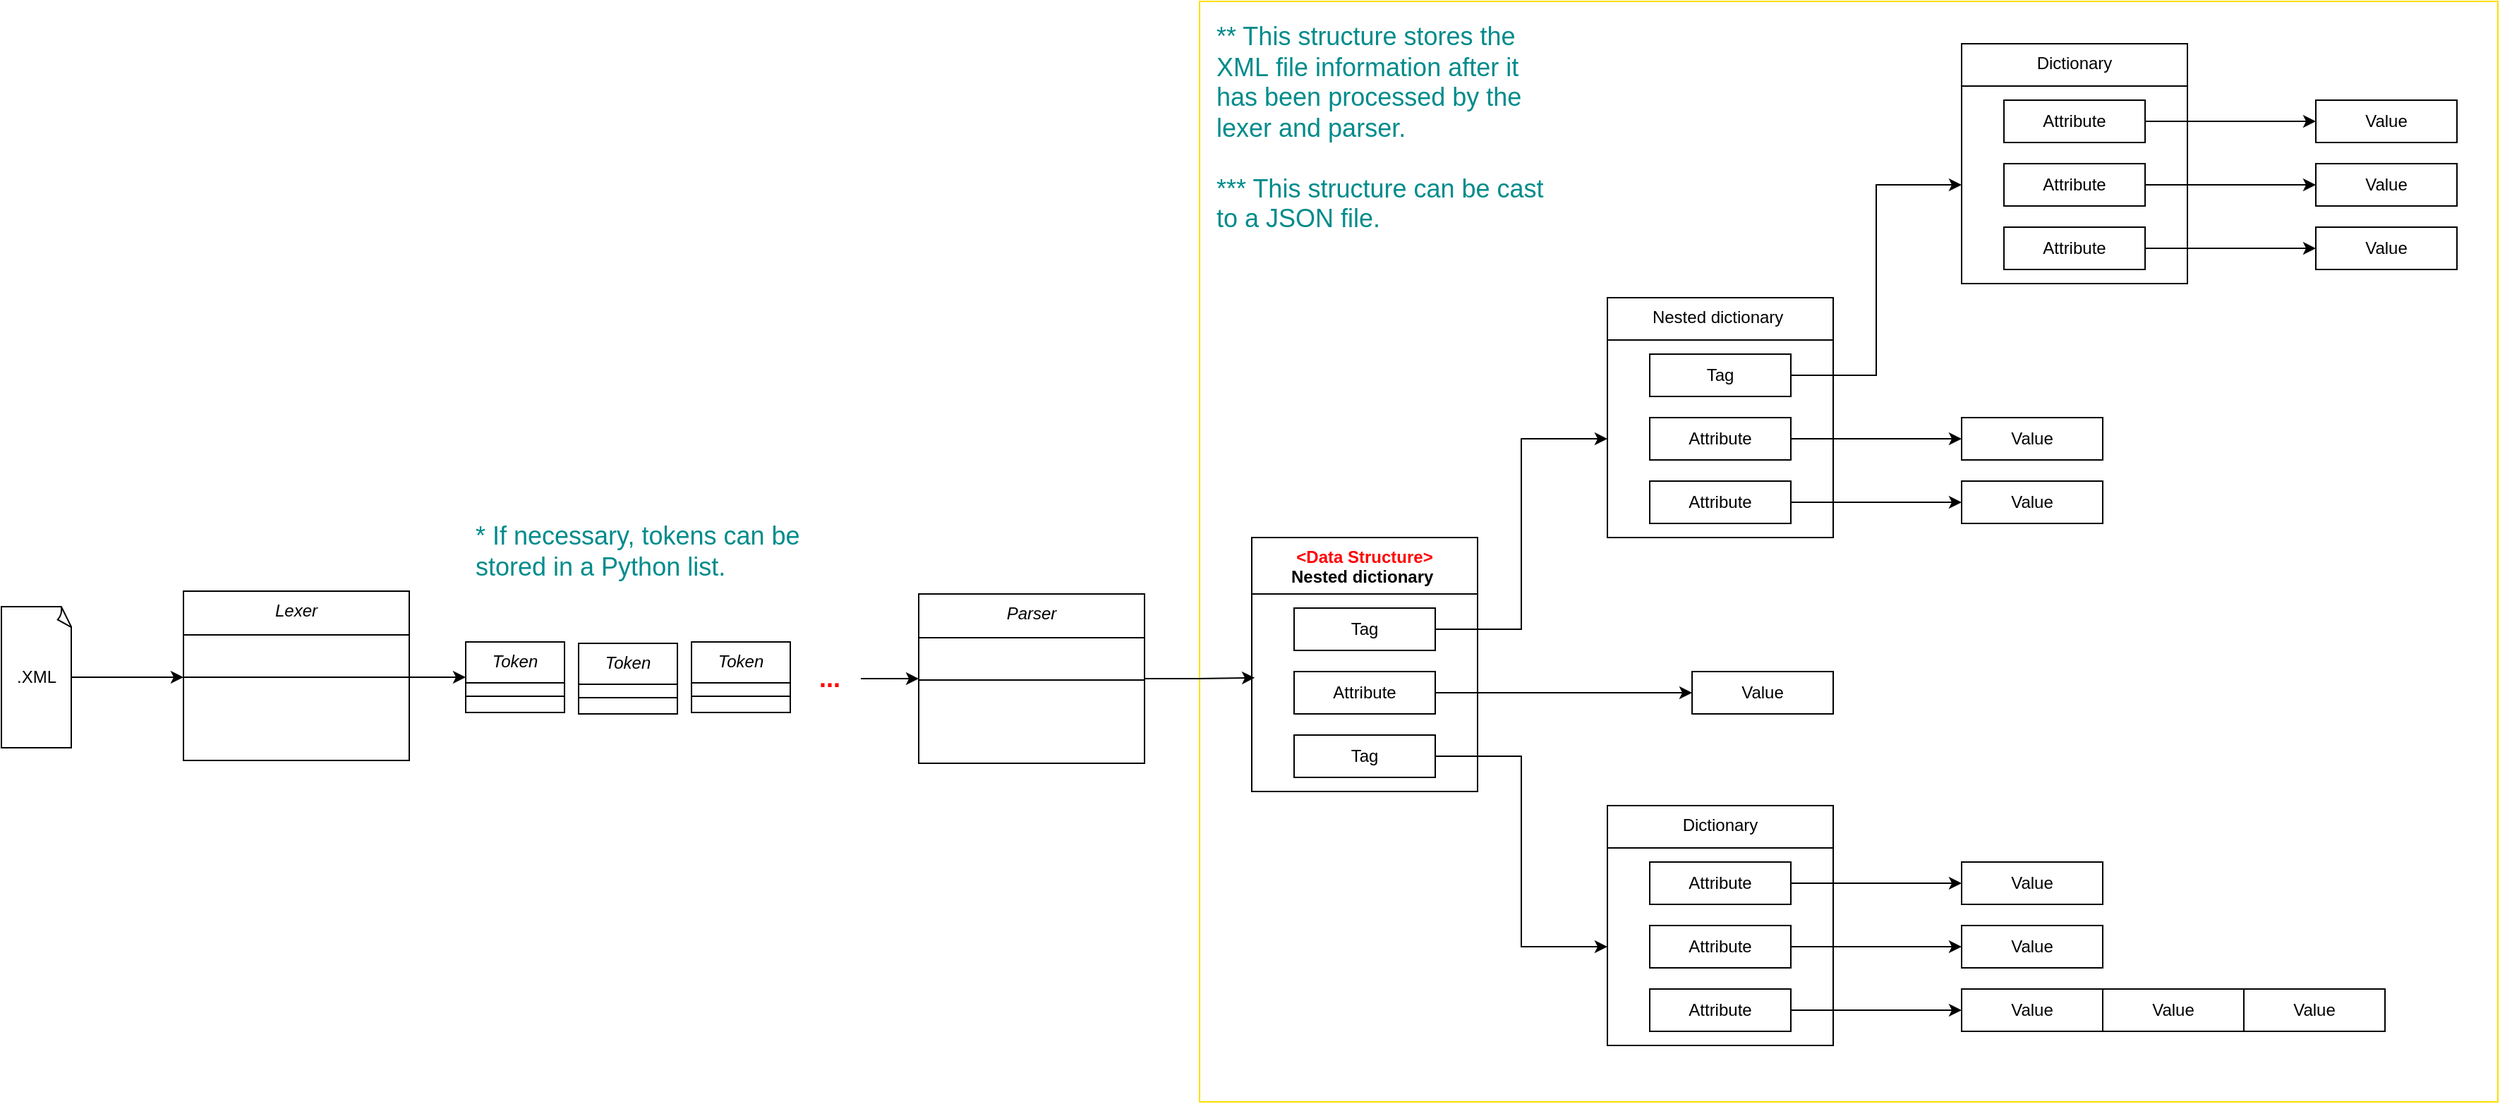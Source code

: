 <mxfile version="24.7.7">
  <diagram id="jm9VSdANUOPFTr-E-IFy" name="Page-2">
    <mxGraphModel dx="1637" dy="1776" grid="1" gridSize="10" guides="1" tooltips="1" connect="1" arrows="1" fold="1" page="1" pageScale="1" pageWidth="827" pageHeight="1169" math="0" shadow="0">
      <root>
        <mxCell id="0" />
        <mxCell id="1" parent="0" />
        <mxCell id="j0ppiQcgTKcH_2iR6rAA-100" value="" style="rounded=0;whiteSpace=wrap;html=1;strokeColor=#FFDD00;" parent="1" vertex="1">
          <mxGeometry x="630" y="-380" width="920" height="780" as="geometry" />
        </mxCell>
        <mxCell id="j0ppiQcgTKcH_2iR6rAA-8" value="" style="edgeStyle=orthogonalEdgeStyle;rounded=0;orthogonalLoop=1;jettySize=auto;html=1;" parent="1" source="aroPMKwMf-44J-K80OQs-1" target="j0ppiQcgTKcH_2iR6rAA-5" edge="1">
          <mxGeometry relative="1" as="geometry" />
        </mxCell>
        <mxCell id="aroPMKwMf-44J-K80OQs-1" value=".XML" style="whiteSpace=wrap;html=1;shape=mxgraph.basic.document" parent="1" vertex="1">
          <mxGeometry x="-219" y="49" width="50" height="100" as="geometry" />
        </mxCell>
        <mxCell id="j0ppiQcgTKcH_2iR6rAA-1" value="Lexer" style="swimlane;fontStyle=2;align=center;verticalAlign=top;childLayout=stackLayout;horizontal=1;startSize=31;horizontalStack=0;resizeParent=1;resizeLast=0;collapsible=1;marginBottom=0;rounded=0;shadow=0;strokeWidth=1;" parent="1" vertex="1">
          <mxGeometry x="-90" y="38" width="160" height="120" as="geometry">
            <mxRectangle x="230" y="140" width="160" height="26" as="alternateBounds" />
          </mxGeometry>
        </mxCell>
        <mxCell id="j0ppiQcgTKcH_2iR6rAA-5" value="" style="line;html=1;strokeWidth=1;align=left;verticalAlign=middle;spacingTop=-1;spacingLeft=3;spacingRight=3;rotatable=0;labelPosition=right;points=[];portConstraint=eastwest;" parent="j0ppiQcgTKcH_2iR6rAA-1" vertex="1">
          <mxGeometry y="31" width="160" height="60" as="geometry" />
        </mxCell>
        <mxCell id="j0ppiQcgTKcH_2iR6rAA-11" value="Parser" style="swimlane;fontStyle=2;align=center;verticalAlign=top;childLayout=stackLayout;horizontal=1;startSize=31;horizontalStack=0;resizeParent=1;resizeLast=0;collapsible=1;marginBottom=0;rounded=0;shadow=0;strokeWidth=1;" parent="1" vertex="1">
          <mxGeometry x="431" y="40" width="160" height="120" as="geometry">
            <mxRectangle x="230" y="140" width="160" height="26" as="alternateBounds" />
          </mxGeometry>
        </mxCell>
        <mxCell id="j0ppiQcgTKcH_2iR6rAA-12" value="" style="line;html=1;strokeWidth=1;align=left;verticalAlign=middle;spacingTop=-1;spacingLeft=3;spacingRight=3;rotatable=0;labelPosition=right;points=[];portConstraint=eastwest;" parent="j0ppiQcgTKcH_2iR6rAA-11" vertex="1">
          <mxGeometry y="31" width="160" height="60" as="geometry" />
        </mxCell>
        <mxCell id="j0ppiQcgTKcH_2iR6rAA-15" value="&lt;span style=&quot;font-weight: normal;&quot;&gt;Nested dictionary&amp;nbsp;&lt;/span&gt;" style="swimlane;fontStyle=1;align=center;verticalAlign=top;childLayout=stackLayout;horizontal=1;startSize=30;horizontalStack=0;resizeParent=1;resizeParentMax=0;resizeLast=0;collapsible=0;marginBottom=0;html=1;whiteSpace=wrap;" parent="1" vertex="1">
          <mxGeometry x="919" y="-170" width="160" height="170" as="geometry" />
        </mxCell>
        <mxCell id="j0ppiQcgTKcH_2iR6rAA-17" value="" style="swimlane;fontStyle=1;align=center;verticalAlign=top;horizontal=1;startSize=0;collapsible=0;marginBottom=0;html=1;strokeColor=none;fillColor=none;" parent="j0ppiQcgTKcH_2iR6rAA-15" vertex="1">
          <mxGeometry y="30" width="160" height="140" as="geometry" />
        </mxCell>
        <mxCell id="j0ppiQcgTKcH_2iR6rAA-18" value="Tag" style="html=1;align=center;verticalAlign=middle;rotatable=0;whiteSpace=wrap;" parent="j0ppiQcgTKcH_2iR6rAA-17" vertex="1">
          <mxGeometry width="100" height="30" relative="1" as="geometry">
            <mxPoint x="30" y="10" as="offset" />
          </mxGeometry>
        </mxCell>
        <mxCell id="j0ppiQcgTKcH_2iR6rAA-19" value="Attribute" style="html=1;align=center;verticalAlign=middle;rotatable=0;whiteSpace=wrap;" parent="j0ppiQcgTKcH_2iR6rAA-17" vertex="1">
          <mxGeometry width="100" height="30" relative="1" as="geometry">
            <mxPoint x="30" y="55" as="offset" />
          </mxGeometry>
        </mxCell>
        <mxCell id="j0ppiQcgTKcH_2iR6rAA-23" value="Attribute" style="html=1;align=center;verticalAlign=middle;rotatable=0;whiteSpace=wrap;" parent="j0ppiQcgTKcH_2iR6rAA-17" vertex="1">
          <mxGeometry x="30" y="100" width="100" height="30" as="geometry" />
        </mxCell>
        <mxCell id="j0ppiQcgTKcH_2iR6rAA-34" value="&lt;font style=&quot;&quot; color=&quot;#ff0000&quot;&gt;&amp;lt;Data Structure&amp;gt;&lt;/font&gt;&lt;div&gt;Nested dictionary&amp;nbsp;&lt;/div&gt;" style="swimlane;fontStyle=1;align=center;verticalAlign=top;childLayout=stackLayout;horizontal=1;startSize=40;horizontalStack=0;resizeParent=1;resizeParentMax=0;resizeLast=0;collapsible=0;marginBottom=0;html=1;whiteSpace=wrap;" parent="1" vertex="1">
          <mxGeometry x="667" width="160" height="180" as="geometry" />
        </mxCell>
        <mxCell id="j0ppiQcgTKcH_2iR6rAA-35" value="" style="swimlane;fontStyle=1;align=center;verticalAlign=top;horizontal=1;startSize=0;collapsible=0;marginBottom=0;html=1;strokeColor=none;fillColor=none;" parent="j0ppiQcgTKcH_2iR6rAA-34" vertex="1">
          <mxGeometry y="40" width="160" height="140" as="geometry" />
        </mxCell>
        <mxCell id="j0ppiQcgTKcH_2iR6rAA-36" value="Tag" style="html=1;align=center;verticalAlign=middle;rotatable=0;whiteSpace=wrap;" parent="j0ppiQcgTKcH_2iR6rAA-35" vertex="1">
          <mxGeometry width="100" height="30" relative="1" as="geometry">
            <mxPoint x="30" y="10" as="offset" />
          </mxGeometry>
        </mxCell>
        <mxCell id="j0ppiQcgTKcH_2iR6rAA-37" value="Attribute" style="html=1;align=center;verticalAlign=middle;rotatable=0;whiteSpace=wrap;" parent="j0ppiQcgTKcH_2iR6rAA-35" vertex="1">
          <mxGeometry width="100" height="30" relative="1" as="geometry">
            <mxPoint x="30" y="55" as="offset" />
          </mxGeometry>
        </mxCell>
        <mxCell id="j0ppiQcgTKcH_2iR6rAA-38" value="Tag" style="html=1;align=center;verticalAlign=middle;rotatable=0;whiteSpace=wrap;" parent="j0ppiQcgTKcH_2iR6rAA-35" vertex="1">
          <mxGeometry x="30" y="100" width="100" height="30" as="geometry" />
        </mxCell>
        <mxCell id="j0ppiQcgTKcH_2iR6rAA-40" value="&lt;span style=&quot;font-weight: normal;&quot;&gt;&amp;nbsp;Dictionary&amp;nbsp;&lt;/span&gt;" style="swimlane;fontStyle=1;align=center;verticalAlign=top;childLayout=stackLayout;horizontal=1;startSize=30;horizontalStack=0;resizeParent=1;resizeParentMax=0;resizeLast=0;collapsible=0;marginBottom=0;html=1;whiteSpace=wrap;" parent="1" vertex="1">
          <mxGeometry x="919" y="190" width="160" height="170" as="geometry" />
        </mxCell>
        <mxCell id="j0ppiQcgTKcH_2iR6rAA-41" value="" style="swimlane;fontStyle=1;align=center;verticalAlign=top;horizontal=1;startSize=0;collapsible=0;marginBottom=0;html=1;strokeColor=none;fillColor=none;" parent="j0ppiQcgTKcH_2iR6rAA-40" vertex="1">
          <mxGeometry y="30" width="160" height="140" as="geometry" />
        </mxCell>
        <mxCell id="j0ppiQcgTKcH_2iR6rAA-42" value="Attribute" style="html=1;align=center;verticalAlign=middle;rotatable=0;whiteSpace=wrap;" parent="j0ppiQcgTKcH_2iR6rAA-41" vertex="1">
          <mxGeometry width="100" height="30" relative="1" as="geometry">
            <mxPoint x="30" y="10" as="offset" />
          </mxGeometry>
        </mxCell>
        <mxCell id="j0ppiQcgTKcH_2iR6rAA-43" value="Attribute" style="html=1;align=center;verticalAlign=middle;rotatable=0;whiteSpace=wrap;" parent="j0ppiQcgTKcH_2iR6rAA-41" vertex="1">
          <mxGeometry width="100" height="30" relative="1" as="geometry">
            <mxPoint x="30" y="55" as="offset" />
          </mxGeometry>
        </mxCell>
        <mxCell id="j0ppiQcgTKcH_2iR6rAA-44" value="Attribute" style="html=1;align=center;verticalAlign=middle;rotatable=0;whiteSpace=wrap;" parent="j0ppiQcgTKcH_2iR6rAA-41" vertex="1">
          <mxGeometry x="30" y="100" width="100" height="30" as="geometry" />
        </mxCell>
        <mxCell id="j0ppiQcgTKcH_2iR6rAA-45" value="Value" style="html=1;align=center;verticalAlign=middle;rotatable=0;whiteSpace=wrap;" parent="1" vertex="1">
          <mxGeometry x="979" y="95" width="100" height="30" as="geometry" />
        </mxCell>
        <mxCell id="j0ppiQcgTKcH_2iR6rAA-46" style="edgeStyle=orthogonalEdgeStyle;rounded=0;orthogonalLoop=1;jettySize=auto;html=1;entryX=0;entryY=0.5;entryDx=0;entryDy=0;" parent="1" source="j0ppiQcgTKcH_2iR6rAA-37" target="j0ppiQcgTKcH_2iR6rAA-45" edge="1">
          <mxGeometry relative="1" as="geometry" />
        </mxCell>
        <mxCell id="j0ppiQcgTKcH_2iR6rAA-47" style="edgeStyle=orthogonalEdgeStyle;rounded=0;orthogonalLoop=1;jettySize=auto;html=1;entryX=0;entryY=0.5;entryDx=0;entryDy=0;" parent="1" source="j0ppiQcgTKcH_2iR6rAA-36" target="j0ppiQcgTKcH_2iR6rAA-17" edge="1">
          <mxGeometry relative="1" as="geometry" />
        </mxCell>
        <mxCell id="j0ppiQcgTKcH_2iR6rAA-48" style="edgeStyle=orthogonalEdgeStyle;rounded=0;orthogonalLoop=1;jettySize=auto;html=1;exitX=1;exitY=0.5;exitDx=0;exitDy=0;entryX=0;entryY=0.5;entryDx=0;entryDy=0;" parent="1" source="j0ppiQcgTKcH_2iR6rAA-38" target="j0ppiQcgTKcH_2iR6rAA-41" edge="1">
          <mxGeometry relative="1" as="geometry" />
        </mxCell>
        <mxCell id="j0ppiQcgTKcH_2iR6rAA-51" value="Value" style="html=1;align=center;verticalAlign=middle;rotatable=0;whiteSpace=wrap;" parent="1" vertex="1">
          <mxGeometry x="1170" y="230" width="100" height="30" as="geometry" />
        </mxCell>
        <mxCell id="j0ppiQcgTKcH_2iR6rAA-52" style="edgeStyle=orthogonalEdgeStyle;rounded=0;orthogonalLoop=1;jettySize=auto;html=1;exitX=1;exitY=0.5;exitDx=0;exitDy=0;" parent="1" source="j0ppiQcgTKcH_2iR6rAA-42" target="j0ppiQcgTKcH_2iR6rAA-51" edge="1">
          <mxGeometry relative="1" as="geometry" />
        </mxCell>
        <mxCell id="j0ppiQcgTKcH_2iR6rAA-53" style="edgeStyle=orthogonalEdgeStyle;rounded=0;orthogonalLoop=1;jettySize=auto;html=1;exitX=0.5;exitY=1;exitDx=0;exitDy=0;" parent="1" source="j0ppiQcgTKcH_2iR6rAA-51" target="j0ppiQcgTKcH_2iR6rAA-51" edge="1">
          <mxGeometry relative="1" as="geometry" />
        </mxCell>
        <mxCell id="j0ppiQcgTKcH_2iR6rAA-54" value="Value" style="html=1;align=center;verticalAlign=middle;rotatable=0;whiteSpace=wrap;" parent="1" vertex="1">
          <mxGeometry x="1170" y="275" width="100" height="30" as="geometry" />
        </mxCell>
        <mxCell id="j0ppiQcgTKcH_2iR6rAA-55" style="edgeStyle=orthogonalEdgeStyle;rounded=0;orthogonalLoop=1;jettySize=auto;html=1;exitX=1;exitY=0.5;exitDx=0;exitDy=0;" parent="1" source="j0ppiQcgTKcH_2iR6rAA-43" target="j0ppiQcgTKcH_2iR6rAA-54" edge="1">
          <mxGeometry relative="1" as="geometry" />
        </mxCell>
        <mxCell id="j0ppiQcgTKcH_2iR6rAA-56" value="Value" style="html=1;align=center;verticalAlign=middle;rotatable=0;whiteSpace=wrap;" parent="1" vertex="1">
          <mxGeometry x="1170" y="320" width="100" height="30" as="geometry" />
        </mxCell>
        <mxCell id="j0ppiQcgTKcH_2iR6rAA-59" style="edgeStyle=orthogonalEdgeStyle;rounded=0;orthogonalLoop=1;jettySize=auto;html=1;exitX=1;exitY=0.5;exitDx=0;exitDy=0;entryX=0;entryY=0.5;entryDx=0;entryDy=0;" parent="1" source="j0ppiQcgTKcH_2iR6rAA-44" target="j0ppiQcgTKcH_2iR6rAA-56" edge="1">
          <mxGeometry relative="1" as="geometry" />
        </mxCell>
        <mxCell id="j0ppiQcgTKcH_2iR6rAA-60" value="&lt;span style=&quot;font-weight: normal;&quot;&gt;&amp;nbsp;Dictionary&amp;nbsp;&lt;/span&gt;" style="swimlane;fontStyle=1;align=center;verticalAlign=top;childLayout=stackLayout;horizontal=1;startSize=30;horizontalStack=0;resizeParent=1;resizeParentMax=0;resizeLast=0;collapsible=0;marginBottom=0;html=1;whiteSpace=wrap;" parent="1" vertex="1">
          <mxGeometry x="1170" y="-350" width="160" height="170" as="geometry" />
        </mxCell>
        <mxCell id="j0ppiQcgTKcH_2iR6rAA-61" value="" style="swimlane;fontStyle=1;align=center;verticalAlign=top;horizontal=1;startSize=0;collapsible=0;marginBottom=0;html=1;strokeColor=none;fillColor=none;" parent="j0ppiQcgTKcH_2iR6rAA-60" vertex="1">
          <mxGeometry y="30" width="160" height="140" as="geometry" />
        </mxCell>
        <mxCell id="j0ppiQcgTKcH_2iR6rAA-62" value="Attribute" style="html=1;align=center;verticalAlign=middle;rotatable=0;whiteSpace=wrap;" parent="j0ppiQcgTKcH_2iR6rAA-61" vertex="1">
          <mxGeometry width="100" height="30" relative="1" as="geometry">
            <mxPoint x="30" y="10" as="offset" />
          </mxGeometry>
        </mxCell>
        <mxCell id="j0ppiQcgTKcH_2iR6rAA-63" value="Attribute" style="html=1;align=center;verticalAlign=middle;rotatable=0;whiteSpace=wrap;" parent="j0ppiQcgTKcH_2iR6rAA-61" vertex="1">
          <mxGeometry width="100" height="30" relative="1" as="geometry">
            <mxPoint x="30" y="55" as="offset" />
          </mxGeometry>
        </mxCell>
        <mxCell id="j0ppiQcgTKcH_2iR6rAA-64" value="Attribute" style="html=1;align=center;verticalAlign=middle;rotatable=0;whiteSpace=wrap;" parent="j0ppiQcgTKcH_2iR6rAA-61" vertex="1">
          <mxGeometry x="30" y="100" width="100" height="30" as="geometry" />
        </mxCell>
        <mxCell id="j0ppiQcgTKcH_2iR6rAA-65" value="Value" style="html=1;align=center;verticalAlign=middle;rotatable=0;whiteSpace=wrap;" parent="1" vertex="1">
          <mxGeometry x="1421" y="-310" width="100" height="30" as="geometry" />
        </mxCell>
        <mxCell id="j0ppiQcgTKcH_2iR6rAA-66" style="edgeStyle=orthogonalEdgeStyle;rounded=0;orthogonalLoop=1;jettySize=auto;html=1;exitX=1;exitY=0.5;exitDx=0;exitDy=0;" parent="1" source="j0ppiQcgTKcH_2iR6rAA-62" target="j0ppiQcgTKcH_2iR6rAA-65" edge="1">
          <mxGeometry relative="1" as="geometry" />
        </mxCell>
        <mxCell id="j0ppiQcgTKcH_2iR6rAA-67" style="edgeStyle=orthogonalEdgeStyle;rounded=0;orthogonalLoop=1;jettySize=auto;html=1;exitX=0.5;exitY=1;exitDx=0;exitDy=0;" parent="1" source="j0ppiQcgTKcH_2iR6rAA-65" target="j0ppiQcgTKcH_2iR6rAA-65" edge="1">
          <mxGeometry relative="1" as="geometry" />
        </mxCell>
        <mxCell id="j0ppiQcgTKcH_2iR6rAA-68" value="Value" style="html=1;align=center;verticalAlign=middle;rotatable=0;whiteSpace=wrap;" parent="1" vertex="1">
          <mxGeometry x="1421" y="-265" width="100" height="30" as="geometry" />
        </mxCell>
        <mxCell id="j0ppiQcgTKcH_2iR6rAA-69" style="edgeStyle=orthogonalEdgeStyle;rounded=0;orthogonalLoop=1;jettySize=auto;html=1;exitX=1;exitY=0.5;exitDx=0;exitDy=0;" parent="1" source="j0ppiQcgTKcH_2iR6rAA-63" target="j0ppiQcgTKcH_2iR6rAA-68" edge="1">
          <mxGeometry relative="1" as="geometry" />
        </mxCell>
        <mxCell id="j0ppiQcgTKcH_2iR6rAA-70" value="Value" style="html=1;align=center;verticalAlign=middle;rotatable=0;whiteSpace=wrap;" parent="1" vertex="1">
          <mxGeometry x="1421" y="-220" width="100" height="30" as="geometry" />
        </mxCell>
        <mxCell id="j0ppiQcgTKcH_2iR6rAA-71" style="edgeStyle=orthogonalEdgeStyle;rounded=0;orthogonalLoop=1;jettySize=auto;html=1;exitX=1;exitY=0.5;exitDx=0;exitDy=0;entryX=0;entryY=0.5;entryDx=0;entryDy=0;" parent="1" source="j0ppiQcgTKcH_2iR6rAA-64" target="j0ppiQcgTKcH_2iR6rAA-70" edge="1">
          <mxGeometry relative="1" as="geometry" />
        </mxCell>
        <mxCell id="j0ppiQcgTKcH_2iR6rAA-72" style="edgeStyle=orthogonalEdgeStyle;rounded=0;orthogonalLoop=1;jettySize=auto;html=1;entryX=0;entryY=0.5;entryDx=0;entryDy=0;" parent="1" source="j0ppiQcgTKcH_2iR6rAA-18" target="j0ppiQcgTKcH_2iR6rAA-61" edge="1">
          <mxGeometry relative="1" as="geometry" />
        </mxCell>
        <mxCell id="j0ppiQcgTKcH_2iR6rAA-73" value="Value" style="html=1;align=center;verticalAlign=middle;rotatable=0;whiteSpace=wrap;" parent="1" vertex="1">
          <mxGeometry x="1170" y="-85" width="100" height="30" as="geometry" />
        </mxCell>
        <mxCell id="j0ppiQcgTKcH_2iR6rAA-74" style="edgeStyle=orthogonalEdgeStyle;rounded=0;orthogonalLoop=1;jettySize=auto;html=1;exitX=1;exitY=0.5;exitDx=0;exitDy=0;" parent="1" source="j0ppiQcgTKcH_2iR6rAA-19" target="j0ppiQcgTKcH_2iR6rAA-73" edge="1">
          <mxGeometry relative="1" as="geometry" />
        </mxCell>
        <mxCell id="j0ppiQcgTKcH_2iR6rAA-75" value="Value" style="html=1;align=center;verticalAlign=middle;rotatable=0;whiteSpace=wrap;" parent="1" vertex="1">
          <mxGeometry x="1170" y="-40" width="100" height="30" as="geometry" />
        </mxCell>
        <mxCell id="j0ppiQcgTKcH_2iR6rAA-77" style="edgeStyle=orthogonalEdgeStyle;rounded=0;orthogonalLoop=1;jettySize=auto;html=1;exitX=1;exitY=0.5;exitDx=0;exitDy=0;entryX=0;entryY=0.5;entryDx=0;entryDy=0;" parent="1" source="j0ppiQcgTKcH_2iR6rAA-23" target="j0ppiQcgTKcH_2iR6rAA-75" edge="1">
          <mxGeometry relative="1" as="geometry" />
        </mxCell>
        <mxCell id="j0ppiQcgTKcH_2iR6rAA-80" value="Token&#xa;" style="swimlane;fontStyle=2;align=center;verticalAlign=top;childLayout=stackLayout;horizontal=1;startSize=29;horizontalStack=0;resizeParent=1;resizeLast=0;collapsible=1;marginBottom=0;rounded=0;shadow=0;strokeWidth=1;" parent="1" vertex="1">
          <mxGeometry x="110" y="74" width="70" height="50" as="geometry">
            <mxRectangle x="220" y="-130" width="160" height="26" as="alternateBounds" />
          </mxGeometry>
        </mxCell>
        <mxCell id="j0ppiQcgTKcH_2iR6rAA-81" value="" style="line;html=1;strokeWidth=1;align=left;verticalAlign=middle;spacingTop=-1;spacingLeft=3;spacingRight=3;rotatable=0;labelPosition=right;points=[];portConstraint=eastwest;" parent="j0ppiQcgTKcH_2iR6rAA-80" vertex="1">
          <mxGeometry y="29" width="70" height="19" as="geometry" />
        </mxCell>
        <mxCell id="j0ppiQcgTKcH_2iR6rAA-83" value="Token" style="swimlane;fontStyle=2;align=center;verticalAlign=top;childLayout=stackLayout;horizontal=1;startSize=29;horizontalStack=0;resizeParent=1;resizeLast=0;collapsible=1;marginBottom=0;rounded=0;shadow=0;strokeWidth=1;" parent="1" vertex="1">
          <mxGeometry x="190" y="75" width="70" height="50" as="geometry">
            <mxRectangle x="220" y="-130" width="160" height="26" as="alternateBounds" />
          </mxGeometry>
        </mxCell>
        <mxCell id="j0ppiQcgTKcH_2iR6rAA-84" value="" style="line;html=1;strokeWidth=1;align=left;verticalAlign=middle;spacingTop=-1;spacingLeft=3;spacingRight=3;rotatable=0;labelPosition=right;points=[];portConstraint=eastwest;" parent="j0ppiQcgTKcH_2iR6rAA-83" vertex="1">
          <mxGeometry y="29" width="70" height="19" as="geometry" />
        </mxCell>
        <mxCell id="j0ppiQcgTKcH_2iR6rAA-85" value="Token" style="swimlane;fontStyle=2;align=center;verticalAlign=top;childLayout=stackLayout;horizontal=1;startSize=29;horizontalStack=0;resizeParent=1;resizeLast=0;collapsible=1;marginBottom=0;rounded=0;shadow=0;strokeWidth=1;" parent="1" vertex="1">
          <mxGeometry x="270" y="74" width="70" height="50" as="geometry">
            <mxRectangle x="220" y="-130" width="160" height="26" as="alternateBounds" />
          </mxGeometry>
        </mxCell>
        <mxCell id="j0ppiQcgTKcH_2iR6rAA-86" value="" style="line;html=1;strokeWidth=1;align=left;verticalAlign=middle;spacingTop=-1;spacingLeft=3;spacingRight=3;rotatable=0;labelPosition=right;points=[];portConstraint=eastwest;" parent="j0ppiQcgTKcH_2iR6rAA-85" vertex="1">
          <mxGeometry y="29" width="70" height="19" as="geometry" />
        </mxCell>
        <mxCell id="j0ppiQcgTKcH_2iR6rAA-98" style="edgeStyle=orthogonalEdgeStyle;rounded=0;orthogonalLoop=1;jettySize=auto;html=1;entryX=0;entryY=0.5;entryDx=0;entryDy=0;" parent="1" source="j0ppiQcgTKcH_2iR6rAA-87" target="j0ppiQcgTKcH_2iR6rAA-11" edge="1">
          <mxGeometry relative="1" as="geometry" />
        </mxCell>
        <mxCell id="j0ppiQcgTKcH_2iR6rAA-87" value="&lt;b&gt;&lt;font style=&quot;font-size: 18px;&quot; color=&quot;#ff0000&quot;&gt;...&amp;nbsp;&lt;/font&gt;&lt;/b&gt;" style="text;html=1;align=center;verticalAlign=middle;resizable=0;points=[];autosize=1;strokeColor=none;fillColor=none;" parent="1" vertex="1">
          <mxGeometry x="350" y="80" width="40" height="40" as="geometry" />
        </mxCell>
        <mxCell id="j0ppiQcgTKcH_2iR6rAA-92" value="&lt;font color=&quot;#008b8b&quot; style=&quot;font-size: 18px;&quot;&gt;* If necessary, tokens can be&amp;nbsp;&lt;/font&gt;&lt;div&gt;&lt;font color=&quot;#008b8b&quot; style=&quot;font-size: 18px;&quot;&gt;stored in a Python list.&lt;/font&gt;&lt;/div&gt;" style="text;html=1;align=left;verticalAlign=middle;resizable=0;points=[];autosize=1;strokeColor=none;fillColor=none;" parent="1" vertex="1">
          <mxGeometry x="115" y="-20" width="260" height="60" as="geometry" />
        </mxCell>
        <mxCell id="j0ppiQcgTKcH_2iR6rAA-94" style="edgeStyle=orthogonalEdgeStyle;rounded=0;orthogonalLoop=1;jettySize=auto;html=1;entryX=0;entryY=0.5;entryDx=0;entryDy=0;" parent="1" source="j0ppiQcgTKcH_2iR6rAA-5" target="j0ppiQcgTKcH_2iR6rAA-80" edge="1">
          <mxGeometry relative="1" as="geometry" />
        </mxCell>
        <mxCell id="j0ppiQcgTKcH_2iR6rAA-102" value="&lt;div style=&quot;&quot;&gt;&lt;span style=&quot;font-size: 18px; background-color: initial;&quot;&gt;&lt;font color=&quot;#008b8b&quot;&gt;** This structure stores the&lt;/font&gt;&lt;/span&gt;&lt;/div&gt;&lt;div style=&quot;&quot;&gt;&lt;font color=&quot;#008b8b&quot;&gt;&lt;span style=&quot;font-size: 18px;&quot;&gt;XML&lt;/span&gt;&lt;span style=&quot;font-size: 18px; background-color: initial;&quot;&gt;&amp;nbsp;file&amp;nbsp;&lt;/span&gt;&lt;span style=&quot;background-color: initial; font-size: 18px;&quot;&gt;information after&amp;nbsp;&lt;/span&gt;&lt;span style=&quot;font-size: 18px; background-color: initial;&quot;&gt;it&lt;/span&gt;&lt;/font&gt;&lt;/div&gt;&lt;div style=&quot;&quot;&gt;&lt;span style=&quot;font-size: 18px; background-color: initial;&quot;&gt;&lt;font color=&quot;#008b8b&quot;&gt;has been processed by the&amp;nbsp;&lt;/font&gt;&lt;/span&gt;&lt;/div&gt;&lt;div&gt;&lt;div style=&quot;&quot;&gt;&lt;span style=&quot;font-size: 18px;&quot;&gt;&lt;font color=&quot;#008b8b&quot;&gt;lexer and parser.&lt;/font&gt;&lt;/span&gt;&lt;/div&gt;&lt;/div&gt;&lt;div style=&quot;&quot;&gt;&lt;span style=&quot;font-size: 18px;&quot;&gt;&lt;font color=&quot;#008b8b&quot;&gt;&lt;br&gt;&lt;/font&gt;&lt;/span&gt;&lt;/div&gt;&lt;div style=&quot;&quot;&gt;&lt;span style=&quot;font-size: 18px;&quot;&gt;&lt;font color=&quot;#008b8b&quot;&gt;*** This structure can be cast&lt;/font&gt;&lt;/span&gt;&lt;/div&gt;&lt;div style=&quot;&quot;&gt;&lt;span style=&quot;font-size: 18px;&quot;&gt;&lt;font color=&quot;#008b8b&quot;&gt;to a JSON file.&amp;nbsp;&lt;/font&gt;&lt;/span&gt;&lt;/div&gt;" style="text;html=1;align=left;verticalAlign=middle;resizable=0;points=[];autosize=1;strokeColor=none;fillColor=none;" parent="1" vertex="1">
          <mxGeometry x="640" y="-370" width="260" height="160" as="geometry" />
        </mxCell>
        <mxCell id="tA5ahUTiVeeBCyzlKy4s-1" style="edgeStyle=orthogonalEdgeStyle;rounded=0;orthogonalLoop=1;jettySize=auto;html=1;exitX=1;exitY=0.5;exitDx=0;exitDy=0;entryX=0.013;entryY=0.424;entryDx=0;entryDy=0;entryPerimeter=0;" parent="1" source="j0ppiQcgTKcH_2iR6rAA-11" target="j0ppiQcgTKcH_2iR6rAA-35" edge="1">
          <mxGeometry relative="1" as="geometry" />
        </mxCell>
        <mxCell id="m6gCVDG626rGqwkSRuwf-1" value="Value" style="html=1;align=center;verticalAlign=middle;rotatable=0;whiteSpace=wrap;" vertex="1" parent="1">
          <mxGeometry x="1270" y="320" width="100" height="30" as="geometry" />
        </mxCell>
        <mxCell id="m6gCVDG626rGqwkSRuwf-2" value="Value" style="html=1;align=center;verticalAlign=middle;rotatable=0;whiteSpace=wrap;" vertex="1" parent="1">
          <mxGeometry x="1370" y="320" width="100" height="30" as="geometry" />
        </mxCell>
      </root>
    </mxGraphModel>
  </diagram>
</mxfile>
